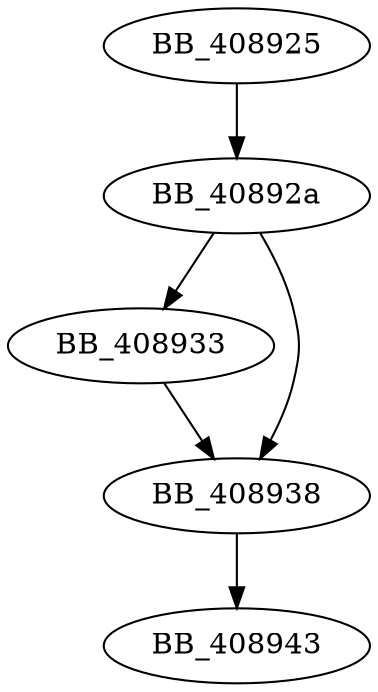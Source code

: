 DiGraph ___endstdio{
BB_408925->BB_40892a
BB_40892a->BB_408933
BB_40892a->BB_408938
BB_408933->BB_408938
BB_408938->BB_408943
}
